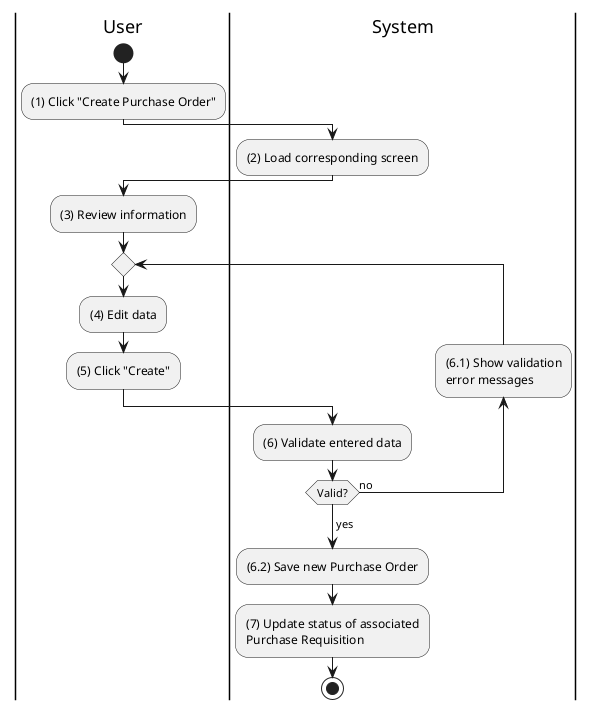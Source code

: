 @startuml purchase-order-create
|u|User
|s|System

|u|
start
:(1) Click "Create Purchase Order";

|s|
:(2) Load corresponding screen;

|u|
:(3) Review information;
repeat
    :(4) Edit data;
    :(5) Click "Create";

    |s|
    :(6) Validate entered data;
    backward:(6.1) Show validation
    error messages;
repeat while (Valid?) is (no)
->yes;
:(6.2) Save new Purchase Order;
:(7) Update status of associated\nPurchase Requisition;
stop
@enduml